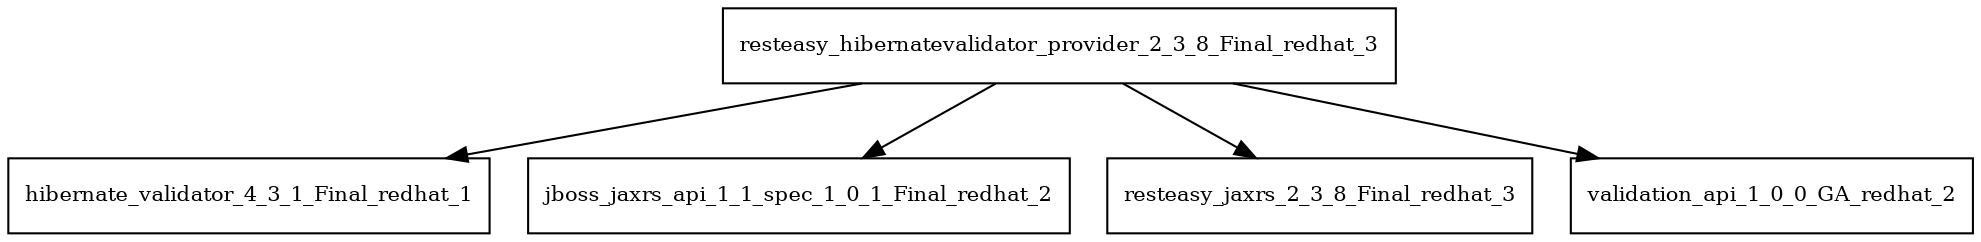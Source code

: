 digraph resteasy_hibernatevalidator_provider_2_3_8_Final_redhat_3_dependencies {
  node [shape = box, fontsize=10.0];
  resteasy_hibernatevalidator_provider_2_3_8_Final_redhat_3 -> hibernate_validator_4_3_1_Final_redhat_1;
  resteasy_hibernatevalidator_provider_2_3_8_Final_redhat_3 -> jboss_jaxrs_api_1_1_spec_1_0_1_Final_redhat_2;
  resteasy_hibernatevalidator_provider_2_3_8_Final_redhat_3 -> resteasy_jaxrs_2_3_8_Final_redhat_3;
  resteasy_hibernatevalidator_provider_2_3_8_Final_redhat_3 -> validation_api_1_0_0_GA_redhat_2;
}
